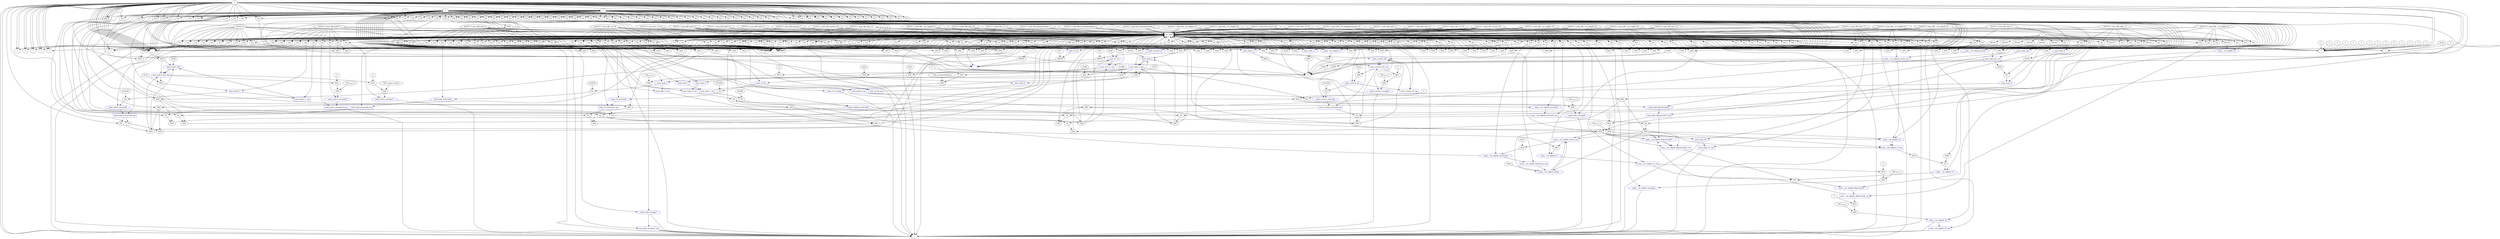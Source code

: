 //----------------------------------------------------------------------------//
// Generated by LegUp High-Level Synthesis Tool Version 4.0 (http://legup.org)
// Compiled: Sun Jun 19 18:41:14 2016
// University of Toronto
// For research and academic purposes only. Commercial use is prohibited.
// Please send bugs to: legup@eecg.toronto.edu
// Date: Thu Dec  8 15:13:20 2016
//----------------------------------------------------------------------------//

digraph {
Node0x41b7640[label="?"];
Node0x41b89c0[label="0"];
Node0x41b89c0 -> Node0x41b7640;
Node0x41b8be0[label="EQ"];
Node0x41b8be0 -> Node0x41b7640;
Node0x41b9950[label="EQ"];
Node0x41b9950 -> Node0x41b7640;
Node0x41ee730[label="EQ"];
Node0x41ee730 -> Node0x41b7640;
Node0x41b78c0[label="?"];
Node0x41b89c0 -> Node0x41b78c0;
Node0x41b89c0 -> Node0x41b78c0;
Node0x41c0050[label="1"];
Node0x41c0050 -> Node0x41b78c0;
Node0x41c0050 -> Node0x41b78c0;
Node0x41c0050 -> Node0x41b78c0;
Node0x41c0050 -> Node0x41b78c0;
Node0x41c0050 -> Node0x41b78c0;
Node0x41c0050 -> Node0x41b78c0;
Node0x41c0050 -> Node0x41b78c0;
Node0x41c0050 -> Node0x41b78c0;
Node0x41c0050 -> Node0x41b78c0;
Node0x41c0050 -> Node0x41b78c0;
Node0x41c0050 -> Node0x41b78c0;
Node0x41c0050 -> Node0x41b78c0;
Node0x41c0050 -> Node0x41b78c0;
Node0x41c0050 -> Node0x41b78c0;
Node0x41eeb90[label="EQ"];
Node0x41eeb90 -> Node0x41b78c0;
Node0x41ef300[label="EQ"];
Node0x41ef300 -> Node0x41b78c0;
Node0x41ef5c0[label="EQ"];
Node0x41ef5c0 -> Node0x41b78c0;
Node0x41ef880[label="EQ"];
Node0x41ef880 -> Node0x41b78c0;
Node0x41efb40[label="EQ"];
Node0x41efb40 -> Node0x41b78c0;
Node0x41efe00[label="EQ"];
Node0x41efe00 -> Node0x41b78c0;
Node0x41f00c0[label="EQ"];
Node0x41f00c0 -> Node0x41b78c0;
Node0x41f0380[label="EQ"];
Node0x41f0380 -> Node0x41b78c0;
Node0x41f0640[label="EQ"];
Node0x41f0640 -> Node0x41b78c0;
Node0x41f0900[label="EQ"];
Node0x41f0900 -> Node0x41b78c0;
Node0x41f0bc0[label="EQ"];
Node0x41f0bc0 -> Node0x41b78c0;
Node0x41f0e80[label="EQ"];
Node0x41f0e80 -> Node0x41b78c0;
Node0x41f1140[label="EQ"];
Node0x41f1140 -> Node0x41b78c0;
Node0x41f1400[label="EQ"];
Node0x41f1400 -> Node0x41b78c0;
Node0x41f16c0[label="EQ"];
Node0x41f16c0 -> Node0x41b78c0;
Node0x41b79f0[label="?"];
Node0x41b89c0 -> Node0x41b79f0;
Node0x41b89c0 -> Node0x41b79f0;
Node0x41f1a70[label="main_lrph7i_scevgep11",color=blue];
Node0x41f1a70 -> Node0x41b79f0;
Node0x41f27f0[label="main_lrph7i_scevgep10_reg",shape=box,color=blue];
Node0x41f27f0 -> Node0x41b79f0;
Node0x41f3a40[label="main_lrphi_scevgep7",color=blue];
Node0x41f3a40 -> Node0x41b79f0;
Node0x41f47d0[label="main_lrphi_scevgep8",color=blue];
Node0x41f47d0 -> Node0x41b79f0;
Node0x41f6320[label="main_lrphi_10",color=blue];
Node0x41f6320 -> Node0x41b79f0;
Node0x41f9c40[label="main_lrphi_scevgep7_reg",shape=box,color=blue];
Node0x41f9c40 -> Node0x41b79f0;
Node0x41fa170[label="main_lrphi_10_reg",shape=box,color=blue];
Node0x41fa170 -> Node0x41b79f0;
Node0x41f9c40 -> Node0x41b79f0;
Node0x41fa710[label="main__crit_edge9i_scevgep4",color=blue];
Node0x41fa710 -> Node0x41b79f0;
Node0x41fc5b0[label="main__crit_edge9i_16",color=blue];
Node0x41fc5b0 -> Node0x41b79f0;
Node0x41f9c40 -> Node0x41b79f0;
Node0x4200ad0[label="main__crit_edge9i_16_reg",shape=box,color=blue];
Node0x4200ad0 -> Node0x41b79f0;
Node0x4201020[label="main_sortexit_scevgep2",color=blue];
Node0x4201020 -> Node0x41b79f0;
Node0x4201d90[label="main_23_scevgep",color=blue];
Node0x4201d90 -> Node0x41b79f0;
Node0x4202b00[label="EQ"];
Node0x4202b00 -> Node0x41b79f0;
Node0x4202e50[label="EQ"];
Node0x4202e50 -> Node0x41b79f0;
Node0x4203110[label="EQ"];
Node0x4203110 -> Node0x41b79f0;
Node0x42033d0[label="EQ"];
Node0x42033d0 -> Node0x41b79f0;
Node0x4203690[label="EQ"];
Node0x4203690 -> Node0x41b79f0;
Node0x4203950[label="EQ"];
Node0x4203950 -> Node0x41b79f0;
Node0x4203c10[label="EQ"];
Node0x4203c10 -> Node0x41b79f0;
Node0x4203ed0[label="EQ"];
Node0x4203ed0 -> Node0x41b79f0;
Node0x4204190[label="EQ"];
Node0x4204190 -> Node0x41b79f0;
Node0x4204450[label="EQ"];
Node0x4204450 -> Node0x41b79f0;
Node0x4204710[label="EQ"];
Node0x4204710 -> Node0x41b79f0;
Node0x42049d0[label="EQ"];
Node0x42049d0 -> Node0x41b79f0;
Node0x4204c90[label="EQ"];
Node0x4204c90 -> Node0x41b79f0;
Node0x4204f50[label="EQ"];
Node0x4204f50 -> Node0x41b79f0;
Node0x4205210[label="EQ"];
Node0x4205210 -> Node0x41b79f0;
Node0x41b7b30[label="?"];
Node0x41b89c0 -> Node0x41b7b30;
Node0x41b89c0 -> Node0x41b7b30;
Node0x41b89c0 -> Node0x41b7b30;
Node0x41c0050 -> Node0x41b7b30;
Node0x41b89c0 -> Node0x41b7b30;
Node0x41b89c0 -> Node0x41b7b30;
Node0x41b89c0 -> Node0x41b7b30;
Node0x41c0050 -> Node0x41b7b30;
Node0x41c0050 -> Node0x41b7b30;
Node0x41b89c0 -> Node0x41b7b30;
Node0x41b89c0 -> Node0x41b7b30;
Node0x41b89c0 -> Node0x41b7b30;
Node0x41c0050 -> Node0x41b7b30;
Node0x41c0050 -> Node0x41b7b30;
Node0x41b89c0 -> Node0x41b7b30;
Node0x41b89c0 -> Node0x41b7b30;
Node0x4205670[label="EQ"];
Node0x4205670 -> Node0x41b7b30;
Node0x4205de0[label="EQ"];
Node0x4205de0 -> Node0x41b7b30;
Node0x42060a0[label="EQ"];
Node0x42060a0 -> Node0x41b7b30;
Node0x4206360[label="EQ"];
Node0x4206360 -> Node0x41b7b30;
Node0x4206620[label="EQ"];
Node0x4206620 -> Node0x41b7b30;
Node0x42068e0[label="EQ"];
Node0x42068e0 -> Node0x41b7b30;
Node0x4206ba0[label="EQ"];
Node0x4206ba0 -> Node0x41b7b30;
Node0x4206e60[label="EQ"];
Node0x4206e60 -> Node0x41b7b30;
Node0x4207120[label="EQ"];
Node0x4207120 -> Node0x41b7b30;
Node0x42073e0[label="EQ"];
Node0x42073e0 -> Node0x41b7b30;
Node0x42076a0[label="EQ"];
Node0x42076a0 -> Node0x41b7b30;
Node0x4207960[label="EQ"];
Node0x4207960 -> Node0x41b7b30;
Node0x4207c20[label="EQ"];
Node0x4207c20 -> Node0x41b7b30;
Node0x4207ee0[label="EQ"];
Node0x4207ee0 -> Node0x41b7b30;
Node0x42081a0[label="EQ"];
Node0x42081a0 -> Node0x41b7b30;
Node0x41b7c60[label="?"];
Node0x41b89c0 -> Node0x41b7c60;
Node0x41b89c0 -> Node0x41b7c60;
Node0x4208550[label="ZEXT"];
Node0x4208550 -> Node0x41b7c60;
Node0x4208ed0[label="ZEXT"];
Node0x4208ed0 -> Node0x41b7c60;
Node0x4209840[label="ZEXT"];
Node0x4209840 -> Node0x41b7c60;
Node0x4209ab0[label="ZEXT"];
Node0x4209ab0 -> Node0x41b7c60;
Node0x420a440[label="ZEXT"];
Node0x420a440 -> Node0x41b7c60;
Node0x420a690[label="EQ"];
Node0x420a690 -> Node0x41b7c60;
Node0x420a970[label="EQ"];
Node0x420a970 -> Node0x41b7c60;
Node0x420ac70[label="EQ"];
Node0x420ac70 -> Node0x41b7c60;
Node0x420af30[label="EQ"];
Node0x420af30 -> Node0x41b7c60;
Node0x420b1f0[label="EQ"];
Node0x420b1f0 -> Node0x41b7c60;
Node0x420b4b0[label="EQ"];
Node0x420b4b0 -> Node0x41b7c60;
Node0x41b7db0[label="?"];
Node0x41b89c0 -> Node0x41b7db0;
Node0x41b89c0 -> Node0x41b7db0;
Node0x420b860[label="2"];
Node0x420b860 -> Node0x41b7db0;
Node0x420ba70[label="2"];
Node0x420ba70 -> Node0x41b7db0;
Node0x420bc50[label="2"];
Node0x420bc50 -> Node0x41b7db0;
Node0x420be70[label="2"];
Node0x420be70 -> Node0x41b7db0;
Node0x420c070[label="2"];
Node0x420c070 -> Node0x41b7db0;
Node0x420c270[label="2"];
Node0x420c270 -> Node0x41b7db0;
Node0x420c470[label="2"];
Node0x420c470 -> Node0x41b7db0;
Node0x420c6b0[label="2"];
Node0x420c6b0 -> Node0x41b7db0;
Node0x420c8b0[label="2"];
Node0x420c8b0 -> Node0x41b7db0;
Node0x420cab0[label="2"];
Node0x420cab0 -> Node0x41b7db0;
Node0x420ccb0[label="2"];
Node0x420ccb0 -> Node0x41b7db0;
Node0x420ceb0[label="2"];
Node0x420ceb0 -> Node0x41b7db0;
Node0x420d0b0[label="2"];
Node0x420d0b0 -> Node0x41b7db0;
Node0x420d2b0[label="2"];
Node0x420d2b0 -> Node0x41b7db0;
Node0x420d4b0[label="EQ"];
Node0x420d4b0 -> Node0x41b7db0;
Node0x420d820[label="EQ"];
Node0x420d820 -> Node0x41b7db0;
Node0x420dae0[label="EQ"];
Node0x420dae0 -> Node0x41b7db0;
Node0x420dda0[label="EQ"];
Node0x420dda0 -> Node0x41b7db0;
Node0x420e060[label="EQ"];
Node0x420e060 -> Node0x41b7db0;
Node0x420e320[label="EQ"];
Node0x420e320 -> Node0x41b7db0;
Node0x420e5e0[label="EQ"];
Node0x420e5e0 -> Node0x41b7db0;
Node0x420e8a0[label="EQ"];
Node0x420e8a0 -> Node0x41b7db0;
Node0x420eb60[label="EQ"];
Node0x420eb60 -> Node0x41b7db0;
Node0x420ee20[label="EQ"];
Node0x420ee20 -> Node0x41b7db0;
Node0x420f0e0[label="EQ"];
Node0x420f0e0 -> Node0x41b7db0;
Node0x420f3a0[label="EQ"];
Node0x420f3a0 -> Node0x41b7db0;
Node0x420f660[label="EQ"];
Node0x420f660 -> Node0x41b7db0;
Node0x420f920[label="EQ"];
Node0x420f920 -> Node0x41b7db0;
Node0x420fbe0[label="EQ"];
Node0x420fbe0 -> Node0x41b7db0;
Node0x41b8010[label="?"];
Node0x41b89c0 -> Node0x41b8010;
Node0x41b89c0 -> Node0x41b8010;
Node0x420ff90[label="EQ"];
Node0x420ff90 -> Node0x41b8010;
Node0x41b8140[label="?"];
Node0x41b89c0 -> Node0x41b8140;
Node0x41b89c0 -> Node0x41b8140;
Node0x4210350[label="EQ"];
Node0x4210350 -> Node0x41b8140;
Node0x41b8270[label="?"];
Node0x41b89c0 -> Node0x41b8270;
Node0x41b89c0 -> Node0x41b8270;
Node0x4210710[label="EQ"];
Node0x4210710 -> Node0x41b8270;
Node0x41b7d20[label="?"];
Node0x41b89c0 -> Node0x41b7d20;
Node0x41b89c0 -> Node0x41b7d20;
Node0x4210ad0[label="EQ"];
Node0x4210ad0 -> Node0x41b7d20;
Node0x41b8510[label="?"];
Node0x41b89c0 -> Node0x41b8510;
Node0x41b89c0 -> Node0x41b8510;
Node0x4210e90[label="EQ"];
Node0x4210e90 -> Node0x41b8510;
Node0x41b8770[label="?"];
Node0x42111c0[label="0"];
Node0x42111c0 -> Node0x41b8770;
Node0x42113c0[label="32'd0"];
Node0x42113c0 -> Node0x41b8770;
Node0x42115e0[label="EQ"];
Node0x42115e0 -> Node0x41b8770;
Node0x42118b0[label="EQ"];
Node0x42118b0 -> Node0x41b8770;
Node0x4216b40[label="",color=blue,color=blue,color=blue];
Node0x4216c20[label="WRITE"];
Node0x4216c20 -> Node0x4216b40;
Node0x42170d0[label="WRITE"];
Node0x42170d0 -> Node0x4216b40;
Node0x42174d0[label="WRITE"];
Node0x42174d0 -> Node0x4216b40;
Node0x4217970[label="EQ"];
Node0x4217970 -> Node0x4216b40;
Node0x4217c30[label="EQ"];
Node0x4217c30 -> Node0x4216b40;
Node0x4217f10[label="EQ"];
Node0x4217f10 -> Node0x4216b40;
Node0x41b7790[label="?"];
Node0x41b7790 -> Node0x41b8be0;
Node0x41b89c0 -> Node0x41b8be0;
Node0x41b9b60[label="cur_state",shape=box];
Node0x41b9b60 -> Node0x41b9950;
Node0x41b9d60[label="LEGUP_0"];
Node0x41b9d60 -> Node0x41b9950;
Node0x41b9b60 -> Node0x41ee730;
Node0x41bf410[label="LEGUP_F_main_BB__27_35"];
Node0x41bf410 -> Node0x41ee730;
Node0x41b9b60 -> Node0x41eeb90;
Node0x41b9d60 -> Node0x41eeb90;
Node0x41b9b60 -> Node0x41ef300;
Node0x41b9f80[label="LEGUP_F_main_BB_lrph7i_1"];
Node0x41b9f80 -> Node0x41ef300;
Node0x41b9b60 -> Node0x41ef5c0;
Node0x41ba4a0[label="LEGUP_F_main_BB_lrph7i_3"];
Node0x41ba4a0 -> Node0x41ef5c0;
Node0x41b9b60 -> Node0x41ef880;
Node0x41bac20[label="LEGUP_F_main_BB_lrphi_9"];
Node0x41bac20 -> Node0x41ef880;
Node0x41b9b60 -> Node0x41efb40;
Node0x41bb7f0[label="LEGUP_F_main_BB_lrphi_10"];
Node0x41bb7f0 -> Node0x41efb40;
Node0x41b9b60 -> Node0x41efe00;
Node0x41bbee0[label="LEGUP_F_main_BB_lrphi_13"];
Node0x41bbee0 -> Node0x41efe00;
Node0x41b9b60 -> Node0x41f00c0;
Node0x41bc380[label="LEGUP_F_main_BB_lrphi_15"];
Node0x41bc380 -> Node0x41f00c0;
Node0x41b9b60 -> Node0x41f0380;
Node0x41bc6e0[label="LEGUP_F_main_BB_lrphi_16"];
Node0x41bc6e0 -> Node0x41f0380;
Node0x41b9b60 -> Node0x41f0640;
Node0x41bce20[label="LEGUP_F_main_BB__crit_edge9i_19"];
Node0x41bce20 -> Node0x41f0640;
Node0x41b9b60 -> Node0x41f0900;
Node0x41bd070[label="LEGUP_F_main_BB__crit_edge9i_20"];
Node0x41bd070 -> Node0x41f0900;
Node0x41b9b60 -> Node0x41f0bc0;
Node0x41bd760[label="LEGUP_F_main_BB__crit_edge9i_23"];
Node0x41bd760 -> Node0x41f0bc0;
Node0x41b9b60 -> Node0x41f0e80;
Node0x41bdc00[label="LEGUP_F_main_BB__crit_edge9i_25"];
Node0x41bdc00 -> Node0x41f0e80;
Node0x41b9b60 -> Node0x41f1140;
Node0x41bde50[label="LEGUP_F_main_BB__crit_edge9i_26"];
Node0x41bde50 -> Node0x41f1140;
Node0x41b9b60 -> Node0x41f1400;
Node0x41bb5a0[label="LEGUP_F_main_BB_sortexit_28"];
Node0x41bb5a0 -> Node0x41f1400;
Node0x41b9b60 -> Node0x41f16c0;
Node0x41bed20[label="LEGUP_F_main_BB__23_32"];
Node0x41bed20 -> Node0x41f16c0;
Node0x41f1c80[label="ADD"];
Node0x41f1c80 -> Node0x41f1a70;
Node0x41f2530[label="EQ"];
Node0x41f2530 -> Node0x41f1a70;
Node0x41f29d0[label="main_lrph7i_scevgep10",color=blue];
Node0x41f29d0 -> Node0x41f27f0;
Node0x41f3780[label="EQ"];
Node0x41f3780 -> Node0x41f27f0;
Node0x41f3c40[label="ADD"];
Node0x41f3c40 -> Node0x41f3a40;
Node0x41f4510[label="EQ"];
Node0x41f4510 -> Node0x41f3a40;
Node0x41f49b0[label="ADD"];
Node0x41f49b0 -> Node0x41f47d0;
Node0x41f6060[label="EQ"];
Node0x41f6060 -> Node0x41f47d0;
Node0x41f6500[label="ADD"];
Node0x41f6500 -> Node0x41f6320;
Node0x41f9980[label="EQ"];
Node0x41f9980 -> Node0x41f6320;
Node0x41f3a40 -> Node0x41f9c40;
Node0x41f9e90[label="EQ"];
Node0x41f9e90 -> Node0x41f9c40;
Node0x41f6320 -> Node0x41fa170;
Node0x41fa400[label="EQ"];
Node0x41fa400 -> Node0x41fa170;
Node0x41fa910[label="ADD"];
Node0x41fa910 -> Node0x41fa710;
Node0x41fc2f0[label="EQ"];
Node0x41fc2f0 -> Node0x41fa710;
Node0x41fc790[label="ADD"];
Node0x41fc790 -> Node0x41fc5b0;
Node0x42007e0[label="EQ"];
Node0x42007e0 -> Node0x41fc5b0;
Node0x41fc5b0 -> Node0x4200ad0;
Node0x4200d40[label="EQ"];
Node0x4200d40 -> Node0x4200ad0;
Node0x4201200[label="ADD"];
Node0x4201200 -> Node0x4201020;
Node0x4201ad0[label="EQ"];
Node0x4201ad0 -> Node0x4201020;
Node0x4201f70[label="ADD"];
Node0x4201f70 -> Node0x4201d90;
Node0x4202840[label="EQ"];
Node0x4202840 -> Node0x4201d90;
Node0x41b9b60 -> Node0x4202b00;
Node0x41b9d60 -> Node0x4202b00;
Node0x41b9b60 -> Node0x4202e50;
Node0x41b9f80 -> Node0x4202e50;
Node0x41b9b60 -> Node0x4203110;
Node0x41ba4a0 -> Node0x4203110;
Node0x41b9b60 -> Node0x42033d0;
Node0x41bac20 -> Node0x42033d0;
Node0x41b9b60 -> Node0x4203690;
Node0x41bb7f0 -> Node0x4203690;
Node0x41b9b60 -> Node0x4203950;
Node0x41bbee0 -> Node0x4203950;
Node0x41b9b60 -> Node0x4203c10;
Node0x41bc380 -> Node0x4203c10;
Node0x41b9b60 -> Node0x4203ed0;
Node0x41bc6e0 -> Node0x4203ed0;
Node0x41b9b60 -> Node0x4204190;
Node0x41bce20 -> Node0x4204190;
Node0x41b9b60 -> Node0x4204450;
Node0x41bd070 -> Node0x4204450;
Node0x41b9b60 -> Node0x4204710;
Node0x41bd760 -> Node0x4204710;
Node0x41b9b60 -> Node0x42049d0;
Node0x41bdc00 -> Node0x42049d0;
Node0x41b9b60 -> Node0x4204c90;
Node0x41bde50 -> Node0x4204c90;
Node0x41b9b60 -> Node0x4204f50;
Node0x41bb5a0 -> Node0x4204f50;
Node0x41b9b60 -> Node0x4205210;
Node0x41bed20 -> Node0x4205210;
Node0x41b9b60 -> Node0x4205670;
Node0x41b9d60 -> Node0x4205670;
Node0x41b9b60 -> Node0x4205de0;
Node0x41b9f80 -> Node0x4205de0;
Node0x41b9b60 -> Node0x42060a0;
Node0x41ba4a0 -> Node0x42060a0;
Node0x41b9b60 -> Node0x4206360;
Node0x41bac20 -> Node0x4206360;
Node0x41b9b60 -> Node0x4206620;
Node0x41bb7f0 -> Node0x4206620;
Node0x41b9b60 -> Node0x42068e0;
Node0x41bbee0 -> Node0x42068e0;
Node0x41b9b60 -> Node0x4206ba0;
Node0x41bc380 -> Node0x4206ba0;
Node0x41b9b60 -> Node0x4206e60;
Node0x41bc6e0 -> Node0x4206e60;
Node0x41b9b60 -> Node0x4207120;
Node0x41bce20 -> Node0x4207120;
Node0x41b9b60 -> Node0x42073e0;
Node0x41bd070 -> Node0x42073e0;
Node0x41b9b60 -> Node0x42076a0;
Node0x41bd760 -> Node0x42076a0;
Node0x41b9b60 -> Node0x4207960;
Node0x41bdc00 -> Node0x4207960;
Node0x41b9b60 -> Node0x4207c20;
Node0x41bde50 -> Node0x4207c20;
Node0x41b9b60 -> Node0x4207ee0;
Node0x41bb5a0 -> Node0x4207ee0;
Node0x41b9b60 -> Node0x42081a0;
Node0x41bed20 -> Node0x42081a0;
Node0x4208760[label="main_lrph7i_1",color=blue];
Node0x4208760 -> Node0x4208550;
Node0x42090b0[label="main_lrphi_11",color=blue];
Node0x42090b0 -> Node0x4208ed0;
Node0x41f7a00[label="main_lrphi_prei_reg",shape=box,color=blue];
Node0x41f7a00 -> Node0x4209840;
Node0x4209cb0[label="main__crit_edge9i_17",color=blue];
Node0x4209cb0 -> Node0x4209ab0;
Node0x41fe140[label="main__crit_edge9i_pre10i_reg",shape=box,color=blue];
Node0x41fe140 -> Node0x420a440;
Node0x41b9b60 -> Node0x420a690;
Node0x41b9d60 -> Node0x420a690;
Node0x41b9b60 -> Node0x420a970;
Node0x41ba4a0 -> Node0x420a970;
Node0x41b9b60 -> Node0x420ac70;
Node0x41bc380 -> Node0x420ac70;
Node0x41b9b60 -> Node0x420af30;
Node0x41bc6e0 -> Node0x420af30;
Node0x41b9b60 -> Node0x420b1f0;
Node0x41bdc00 -> Node0x420b1f0;
Node0x41b9b60 -> Node0x420b4b0;
Node0x41bde50 -> Node0x420b4b0;
Node0x41b9b60 -> Node0x420d4b0;
Node0x41b9d60 -> Node0x420d4b0;
Node0x41b9b60 -> Node0x420d820;
Node0x41b9f80 -> Node0x420d820;
Node0x41b9b60 -> Node0x420dae0;
Node0x41ba4a0 -> Node0x420dae0;
Node0x41b9b60 -> Node0x420dda0;
Node0x41bac20 -> Node0x420dda0;
Node0x41b9b60 -> Node0x420e060;
Node0x41bb7f0 -> Node0x420e060;
Node0x41b9b60 -> Node0x420e320;
Node0x41bbee0 -> Node0x420e320;
Node0x41b9b60 -> Node0x420e5e0;
Node0x41bc380 -> Node0x420e5e0;
Node0x41b9b60 -> Node0x420e8a0;
Node0x41bc6e0 -> Node0x420e8a0;
Node0x41b9b60 -> Node0x420eb60;
Node0x41bce20 -> Node0x420eb60;
Node0x41b9b60 -> Node0x420ee20;
Node0x41bd070 -> Node0x420ee20;
Node0x41b9b60 -> Node0x420f0e0;
Node0x41bd760 -> Node0x420f0e0;
Node0x41b9b60 -> Node0x420f3a0;
Node0x41bdc00 -> Node0x420f3a0;
Node0x41b9b60 -> Node0x420f660;
Node0x41bde50 -> Node0x420f660;
Node0x41b9b60 -> Node0x420f920;
Node0x41bb5a0 -> Node0x420f920;
Node0x41b9b60 -> Node0x420fbe0;
Node0x41bed20 -> Node0x420fbe0;
Node0x41b9b60 -> Node0x420ff90;
Node0x41b9d60 -> Node0x420ff90;
Node0x41b9b60 -> Node0x4210350;
Node0x41b9d60 -> Node0x4210350;
Node0x41b9b60 -> Node0x4210710;
Node0x41b9d60 -> Node0x4210710;
Node0x41b9b60 -> Node0x4210ad0;
Node0x41b9d60 -> Node0x4210ad0;
Node0x41b9b60 -> Node0x4210e90;
Node0x41b9d60 -> Node0x4210e90;
Node0x41b9b60 -> Node0x42115e0;
Node0x41b9d60 -> Node0x42115e0;
Node0x41b9b60 -> Node0x42118b0;
Node0x41bf410 -> Node0x42118b0;
Node0x4216e40[label="\"%d	\""];
Node0x4216e40 -> Node0x4216c20;
Node0x4215020[label="main_sortexit_18",color=blue];
Node0x4215020 -> Node0x4216c20;
Node0x42172d0[label="\"  ----------- \""];
Node0x42172d0 -> Node0x42170d0;
Node0x4217700[label="\"%d	\""];
Node0x4217700 -> Node0x42174d0;
Node0x4215fe0[label="main_23_24",color=blue];
Node0x4215fe0 -> Node0x42174d0;
Node0x41b9b60 -> Node0x4217970;
Node0x41be630[label="LEGUP_F_main_BB_sortexit_30"];
Node0x41be630 -> Node0x4217970;
Node0x41b9b60 -> Node0x4217c30;
Node0x41bc5d0[label="LEGUP_F_main_BB__21_31"];
Node0x41bc5d0 -> Node0x4217c30;
Node0x41b9b60 -> Node0x4217f10;
Node0x41bf1c0[label="LEGUP_F_main_BB__23_34"];
Node0x41bf1c0 -> Node0x4217f10;
Node0x41b89c0 -> Node0x41b7790;
Node0x41b9d60 -> Node0x41b9b60;
Node0x41b9f80 -> Node0x41b9b60;
Node0x41b9d60 -> Node0x41b9b60;
Node0x41b9f80 -> Node0x41b9b60;
Node0x41ba230[label="LEGUP_F_main_BB_lrph7i_2"];
Node0x41ba230 -> Node0x41b9b60;
Node0x41ba230 -> Node0x41b9b60;
Node0x41ba4a0 -> Node0x41b9b60;
Node0x41ba4a0 -> Node0x41b9b60;
Node0x41ba6f0[label="LEGUP_F_main_BB_lrph7i_4"];
Node0x41ba6f0 -> Node0x41b9b60;
Node0x41ba6f0 -> Node0x41b9b60;
Node0x41ba980[label="LEGUP_F_main_BB_lrphipreheader_5"];
Node0x41ba980 -> Node0x41b9b60;
Node0x41b9f80 -> Node0x41b9b60;
Node0x41ba980 -> Node0x41b9b60;
Node0x41bac20 -> Node0x41b9b60;
Node0x41bae20[label="LEGUP_F_main_BB_loopexitiloopexit_6"];
Node0x41bae20 -> Node0x41b9b60;
Node0x41bb020[label="LEGUP_F_main_BB_loopexiti_7"];
Node0x41bb020 -> Node0x41b9b60;
Node0x41bb020 -> Node0x41b9b60;
Node0x41ba840[label="LEGUP_F_main_BB_sortexitpreheader_8"];
Node0x41ba840 -> Node0x41b9b60;
Node0x41bac20 -> Node0x41b9b60;
Node0x41ba840 -> Node0x41b9b60;
Node0x41bb5a0 -> Node0x41b9b60;
Node0x41bac20 -> Node0x41b9b60;
Node0x41bb7f0 -> Node0x41b9b60;
Node0x41bb7f0 -> Node0x41b9b60;
Node0x41bba40[label="LEGUP_F_main_BB_lrphi_11"];
Node0x41bba40 -> Node0x41b9b60;
Node0x41bba40 -> Node0x41b9b60;
Node0x41bbc90[label="LEGUP_F_main_BB_lrphi_12"];
Node0x41bbc90 -> Node0x41b9b60;
Node0x41bbc90 -> Node0x41b9b60;
Node0x41bbee0 -> Node0x41b9b60;
Node0x41bbee0 -> Node0x41b9b60;
Node0x41bc130[label="LEGUP_F_main_BB_lrphi_14"];
Node0x41bc130 -> Node0x41b9b60;
Node0x41bc130 -> Node0x41b9b60;
Node0x41bc380 -> Node0x41b9b60;
Node0x41bc380 -> Node0x41b9b60;
Node0x41bc6e0 -> Node0x41b9b60;
Node0x41bc6e0 -> Node0x41b9b60;
Node0x41bc930[label="LEGUP_F_main_BB_lrphi_17"];
Node0x41bc930 -> Node0x41b9b60;
Node0x41bc930 -> Node0x41b9b60;
Node0x41bb020 -> Node0x41b9b60;
Node0x41bcbd0[label="LEGUP_F_main_BB__crit_edge9ipreheader_18"];
Node0x41bcbd0 -> Node0x41b9b60;
Node0x41bcbd0 -> Node0x41b9b60;
Node0x41bce20 -> Node0x41b9b60;
Node0x41bce20 -> Node0x41b9b60;
Node0x41bd070 -> Node0x41b9b60;
Node0x41bd070 -> Node0x41b9b60;
Node0x41bd2c0[label="LEGUP_F_main_BB__crit_edge9i_21"];
Node0x41bd2c0 -> Node0x41b9b60;
Node0x41bd2c0 -> Node0x41b9b60;
Node0x41bd510[label="LEGUP_F_main_BB__crit_edge9i_22"];
Node0x41bd510 -> Node0x41b9b60;
Node0x41bd510 -> Node0x41b9b60;
Node0x41bd760 -> Node0x41b9b60;
Node0x41bd760 -> Node0x41b9b60;
Node0x41bd9b0[label="LEGUP_F_main_BB__crit_edge9i_24"];
Node0x41bd9b0 -> Node0x41b9b60;
Node0x41bd9b0 -> Node0x41b9b60;
Node0x41bdc00 -> Node0x41b9b60;
Node0x41bdc00 -> Node0x41b9b60;
Node0x41bde50 -> Node0x41b9b60;
Node0x41bde50 -> Node0x41b9b60;
Node0x41be0a0[label="LEGUP_F_main_BB__crit_edge9i_27"];
Node0x41be0a0 -> Node0x41b9b60;
Node0x41be0a0 -> Node0x41b9b60;
Node0x41bae20 -> Node0x41b9b60;
Node0x41bce20 -> Node0x41b9b60;
Node0x41bb5a0 -> Node0x41b9b60;
Node0x41be3e0[label="LEGUP_F_main_BB_sortexit_29"];
Node0x41be3e0 -> Node0x41b9b60;
Node0x41be3e0 -> Node0x41b9b60;
Node0x41be630 -> Node0x41b9b60;
Node0x41be630 -> Node0x41b9b60;
Node0x41bc5d0 -> Node0x41b9b60;
Node0x41bb5a0 -> Node0x41b9b60;
Node0x41bc5d0 -> Node0x41b9b60;
Node0x41bed20 -> Node0x41b9b60;
Node0x41bed20 -> Node0x41b9b60;
Node0x41bef70[label="LEGUP_F_main_BB__23_33"];
Node0x41bef70 -> Node0x41b9b60;
Node0x41bef70 -> Node0x41b9b60;
Node0x41bf1c0 -> Node0x41b9b60;
Node0x41bf1c0 -> Node0x41b9b60;
Node0x41bf410 -> Node0x41b9b60;
Node0x41bed20 -> Node0x41b9b60;
Node0x41bf410 -> Node0x41b9b60;
Node0x41b9d60 -> Node0x41b9b60;
Node0x41bf700[label="0"];
Node0x41bf700 -> Node0x41b9b60;
Node0x41bf900[label="AND"];
Node0x41bf900 -> Node0x41b9b60;
Node0x41c0270[label="AND"];
Node0x41c0270 -> Node0x41b9b60;
Node0x41c0d00[label="AND"];
Node0x41c0d00 -> Node0x41b9b60;
Node0x41c1230[label="AND"];
Node0x41c1230 -> Node0x41b9b60;
Node0x41c19d0[label="AND"];
Node0x41c19d0 -> Node0x41b9b60;
Node0x41c1f00[label="AND"];
Node0x41c1f00 -> Node0x41b9b60;
Node0x41c26a0[label="AND"];
Node0x41c26a0 -> Node0x41b9b60;
Node0x41c2bd0[label="AND"];
Node0x41c2bd0 -> Node0x41b9b60;
Node0x41c3370[label="AND"];
Node0x41c3370 -> Node0x41b9b60;
Node0x41c38a0[label="AND"];
Node0x41c38a0 -> Node0x41b9b60;
Node0x41c4040[label="AND"];
Node0x41c4040 -> Node0x41b9b60;
Node0x41c6020[label="AND"];
Node0x41c6020 -> Node0x41b9b60;
Node0x41c7310[label="AND"];
Node0x41c7310 -> Node0x41b9b60;
Node0x41c7ad0[label="AND"];
Node0x41c7ad0 -> Node0x41b9b60;
Node0x41c8000[label="AND"];
Node0x41c8000 -> Node0x41b9b60;
Node0x41c87a0[label="AND"];
Node0x41c87a0 -> Node0x41b9b60;
Node0x41c8cd0[label="AND"];
Node0x41c8cd0 -> Node0x41b9b60;
Node0x41c9470[label="AND"];
Node0x41c9470 -> Node0x41b9b60;
Node0x41caf70[label="AND"];
Node0x41caf70 -> Node0x41b9b60;
Node0x41cc260[label="AND"];
Node0x41cc260 -> Node0x41b9b60;
Node0x41cca20[label="AND"];
Node0x41cca20 -> Node0x41b9b60;
Node0x41ccf50[label="AND"];
Node0x41ccf50 -> Node0x41b9b60;
Node0x41cd6f0[label="AND"];
Node0x41cd6f0 -> Node0x41b9b60;
Node0x41cdc20[label="AND"];
Node0x41cdc20 -> Node0x41b9b60;
Node0x41ce3c0[label="AND"];
Node0x41ce3c0 -> Node0x41b9b60;
Node0x41ce8f0[label="AND"];
Node0x41ce8f0 -> Node0x41b9b60;
Node0x41cf090[label="AND"];
Node0x41cf090 -> Node0x41b9b60;
Node0x41cf5c0[label="AND"];
Node0x41cf5c0 -> Node0x41b9b60;
Node0x41cfd60[label="AND"];
Node0x41cfd60 -> Node0x41b9b60;
Node0x41d0290[label="AND"];
Node0x41d0290 -> Node0x41b9b60;
Node0x41d0a30[label="AND"];
Node0x41d0a30 -> Node0x41b9b60;
Node0x41d0f60[label="AND"];
Node0x41d0f60 -> Node0x41b9b60;
Node0x41d1700[label="AND"];
Node0x41d1700 -> Node0x41b9b60;
Node0x41d1c30[label="AND"];
Node0x41d1c30 -> Node0x41b9b60;
Node0x41d23d0[label="AND"];
Node0x41d23d0 -> Node0x41b9b60;
Node0x41d2900[label="AND"];
Node0x41d2900 -> Node0x41b9b60;
Node0x41d30a0[label="AND"];
Node0x41d30a0 -> Node0x41b9b60;
Node0x41d35d0[label="AND"];
Node0x41d35d0 -> Node0x41b9b60;
Node0x41d3d70[label="AND"];
Node0x41d3d70 -> Node0x41b9b60;
Node0x41d5e60[label="AND"];
Node0x41d5e60 -> Node0x41b9b60;
Node0x41d6390[label="AND"];
Node0x41d6390 -> Node0x41b9b60;
Node0x41d6b30[label="AND"];
Node0x41d6b30 -> Node0x41b9b60;
Node0x41d7060[label="AND"];
Node0x41d7060 -> Node0x41b9b60;
Node0x41d7800[label="AND"];
Node0x41d7800 -> Node0x41b9b60;
Node0x41d7d30[label="AND"];
Node0x41d7d30 -> Node0x41b9b60;
Node0x41d84d0[label="AND"];
Node0x41d84d0 -> Node0x41b9b60;
Node0x41d8a00[label="AND"];
Node0x41d8a00 -> Node0x41b9b60;
Node0x41d91a0[label="AND"];
Node0x41d91a0 -> Node0x41b9b60;
Node0x41d96d0[label="AND"];
Node0x41d96d0 -> Node0x41b9b60;
Node0x41da270[label="AND"];
Node0x41da270 -> Node0x41b9b60;
Node0x41da7a0[label="AND"];
Node0x41da7a0 -> Node0x41b9b60;
Node0x41daf40[label="AND"];
Node0x41daf40 -> Node0x41b9b60;
Node0x41db470[label="AND"];
Node0x41db470 -> Node0x41b9b60;
Node0x41dbc10[label="AND"];
Node0x41dbc10 -> Node0x41b9b60;
Node0x41dc140[label="AND"];
Node0x41dc140 -> Node0x41b9b60;
Node0x41dc8e0[label="AND"];
Node0x41dc8e0 -> Node0x41b9b60;
Node0x41dce10[label="AND"];
Node0x41dce10 -> Node0x41b9b60;
Node0x41dd5b0[label="AND"];
Node0x41dd5b0 -> Node0x41b9b60;
Node0x41ddae0[label="AND"];
Node0x41ddae0 -> Node0x41b9b60;
Node0x41de280[label="AND"];
Node0x41de280 -> Node0x41b9b60;
Node0x41e0260[label="AND"];
Node0x41e0260 -> Node0x41b9b60;
Node0x41e2180[label="AND"];
Node0x41e2180 -> Node0x41b9b60;
Node0x41e2940[label="AND"];
Node0x41e2940 -> Node0x41b9b60;
Node0x41e2e70[label="AND"];
Node0x41e2e70 -> Node0x41b9b60;
Node0x41e3610[label="AND"];
Node0x41e3610 -> Node0x41b9b60;
Node0x41e3b40[label="AND"];
Node0x41e3b40 -> Node0x41b9b60;
Node0x41e42e0[label="AND"];
Node0x41e42e0 -> Node0x41b9b60;
Node0x41e62c0[label="AND"];
Node0x41e62c0 -> Node0x41b9b60;
Node0x41e75b0[label="AND"];
Node0x41e75b0 -> Node0x41b9b60;
Node0x41e7d70[label="AND"];
Node0x41e7d70 -> Node0x41b9b60;
Node0x41e82a0[label="AND"];
Node0x41e82a0 -> Node0x41b9b60;
Node0x41e8a40[label="AND"];
Node0x41e8a40 -> Node0x41b9b60;
Node0x41e8f70[label="AND"];
Node0x41e8f70 -> Node0x41b9b60;
Node0x41e9710[label="AND"];
Node0x41e9710 -> Node0x41b9b60;
Node0x41e9c40[label="AND"];
Node0x41e9c40 -> Node0x41b9b60;
Node0x41ea3e0[label="AND"];
Node0x41ea3e0 -> Node0x41b9b60;
Node0x41ec3c0[label="AND"];
Node0x41ec3c0 -> Node0x41b9b60;
Node0x41ed6b0[label="AND"];
Node0x41ed6b0 -> Node0x41b9b60;
Node0x41ede70[label="AND"];
Node0x41ede70 -> Node0x41b9b60;
Node0x41ee3a0[label="EQ"];
Node0x41ee3a0 -> Node0x41b9b60;
Node0x41f1e80[label="`TAG_g_input_var0_a"];
Node0x41f1e80 -> Node0x41f1c80;
Node0x41f20a0[label="MUL"];
Node0x41f20a0 -> Node0x41f1c80;
Node0x41b9b60 -> Node0x41f2530;
Node0x41b9f80 -> Node0x41f2530;
Node0x41f2bf0[label="ADD"];
Node0x41f2bf0 -> Node0x41f29d0;
Node0x41f34c0[label="EQ"];
Node0x41f34c0 -> Node0x41f29d0;
Node0x41b9b60 -> Node0x41f3780;
Node0x41b9f80 -> Node0x41f3780;
Node0x41f3e60[label="`TAG_g_y_a"];
Node0x41f3e60 -> Node0x41f3c40;
Node0x41f4080[label="MUL"];
Node0x41f4080 -> Node0x41f3c40;
Node0x41b9b60 -> Node0x41f4510;
Node0x41bac20 -> Node0x41f4510;
Node0x41f4bd0[label="`TAG_g_y_a"];
Node0x41f4bd0 -> Node0x41f49b0;
Node0x41f4df0[label="MUL"];
Node0x41f4df0 -> Node0x41f49b0;
Node0x41b9b60 -> Node0x41f6060;
Node0x41bb7f0 -> Node0x41f6060;
Node0x41f6720[label="`TAG_g_y_a"];
Node0x41f6720 -> Node0x41f6500;
Node0x41f6940[label="MUL"];
Node0x41f6940 -> Node0x41f6500;
Node0x41b9b60 -> Node0x41f9980;
Node0x41bbee0 -> Node0x41f9980;
Node0x41b9b60 -> Node0x41f9e90;
Node0x41bac20 -> Node0x41f9e90;
Node0x41b9b60 -> Node0x41fa400;
Node0x41bbee0 -> Node0x41fa400;
Node0x41fab30[label="`TAG_g_y_a"];
Node0x41fab30 -> Node0x41fa910;
Node0x41fad50[label="MUL"];
Node0x41fad50 -> Node0x41fa910;
Node0x41b9b60 -> Node0x41fc2f0;
Node0x41bd070 -> Node0x41fc2f0;
Node0x41fc9b0[label="`TAG_g_y_a"];
Node0x41fc9b0 -> Node0x41fc790;
Node0x41fcbd0[label="MUL"];
Node0x41fcbd0 -> Node0x41fc790;
Node0x41b9b60 -> Node0x42007e0;
Node0x41bd760 -> Node0x42007e0;
Node0x41b9b60 -> Node0x4200d40;
Node0x41bd760 -> Node0x4200d40;
Node0x4201420[label="`TAG_g_y_a"];
Node0x4201420 -> Node0x4201200;
Node0x4201640[label="MUL"];
Node0x4201640 -> Node0x4201200;
Node0x41b9b60 -> Node0x4201ad0;
Node0x41bb5a0 -> Node0x4201ad0;
Node0x4202190[label="`TAG_g_correctOutput_a"];
Node0x4202190 -> Node0x4201f70;
Node0x42023b0[label="MUL"];
Node0x42023b0 -> Node0x4201f70;
Node0x41b9b60 -> Node0x4202840;
Node0x41bed20 -> Node0x4202840;
Node0x4208960[label="TRUNC"];
Node0x4208960 -> Node0x4208760;
Node0x4208bf0[label="EQ"];
Node0x4208bf0 -> Node0x4208760;
Node0x42092d0[label="TRUNC"];
Node0x42092d0 -> Node0x42090b0;
Node0x4209560[label="EQ"];
Node0x4209560 -> Node0x42090b0;
Node0x41f7c20[label="main_lrphi_prei",color=blue];
Node0x41f7c20 -> Node0x41f7a00;
Node0x41f8460[label="EQ"];
Node0x41f8460 -> Node0x41f7a00;
Node0x4209ed0[label="TRUNC"];
Node0x4209ed0 -> Node0x4209cb0;
Node0x420a160[label="EQ"];
Node0x420a160 -> Node0x4209cb0;
Node0x41fe360[label="main__crit_edge9i_pre10i",color=blue];
Node0x41fe360 -> Node0x41fe140;
Node0x41fead0[label="EQ"];
Node0x41fead0 -> Node0x41fe140;
Node0x4215100[label="TRUNC"];
Node0x4215100 -> Node0x4215020;
Node0x4215390[label="EQ"];
Node0x4215390 -> Node0x4215020;
Node0x42160c0[label="TRUNC"];
Node0x42160c0 -> Node0x4215fe0;
Node0x4216350[label="EQ"];
Node0x4216350 -> Node0x4215fe0;
Node0x41bfb00[label="EQ"];
Node0x41bfb00 -> Node0x41bf900;
Node0x41bfe00[label="EQ"];
Node0x41bfe00 -> Node0x41bf900;
Node0x41c0450[label="AND"];
Node0x41c0450 -> Node0x41c0270;
Node0x41c09c0[label="EQ"];
Node0x41c09c0 -> Node0x41c0270;
Node0x41c0450 -> Node0x41c0d00;
Node0x41c0f50[label="EQ"];
Node0x41c0f50 -> Node0x41c0d00;
Node0x41c1410[label="EQ"];
Node0x41c1410 -> Node0x41c1230;
Node0x41c1710[label="EQ"];
Node0x41c1710 -> Node0x41c1230;
Node0x41c1410 -> Node0x41c19d0;
Node0x41c1c20[label="EQ"];
Node0x41c1c20 -> Node0x41c19d0;
Node0x41c20e0[label="EQ"];
Node0x41c20e0 -> Node0x41c1f00;
Node0x41c23e0[label="EQ"];
Node0x41c23e0 -> Node0x41c1f00;
Node0x41c20e0 -> Node0x41c26a0;
Node0x41c28f0[label="EQ"];
Node0x41c28f0 -> Node0x41c26a0;
Node0x41c2db0[label="EQ"];
Node0x41c2db0 -> Node0x41c2bd0;
Node0x41c30b0[label="EQ"];
Node0x41c30b0 -> Node0x41c2bd0;
Node0x41c2db0 -> Node0x41c3370;
Node0x41c35c0[label="EQ"];
Node0x41c35c0 -> Node0x41c3370;
Node0x41c3a80[label="EQ"];
Node0x41c3a80 -> Node0x41c38a0;
Node0x41c3d80[label="EQ"];
Node0x41c3d80 -> Node0x41c38a0;
Node0x41c4220[label="AND"];
Node0x41c4220 -> Node0x41c4040;
Node0x41c4790[label="EQ"];
Node0x41c4790 -> Node0x41c4040;
Node0x41c4220 -> Node0x41c6020;
Node0x41c6270[label="EQ"];
Node0x41c6270 -> Node0x41c6020;
Node0x41c7510[label="EQ"];
Node0x41c7510 -> Node0x41c7310;
Node0x41c7810[label="EQ"];
Node0x41c7810 -> Node0x41c7310;
Node0x41c7510 -> Node0x41c7ad0;
Node0x41c7d20[label="EQ"];
Node0x41c7d20 -> Node0x41c7ad0;
Node0x41c81e0[label="EQ"];
Node0x41c81e0 -> Node0x41c8000;
Node0x41c84e0[label="EQ"];
Node0x41c84e0 -> Node0x41c8000;
Node0x41c81e0 -> Node0x41c87a0;
Node0x41c89f0[label="EQ"];
Node0x41c89f0 -> Node0x41c87a0;
Node0x41c8eb0[label="EQ"];
Node0x41c8eb0 -> Node0x41c8cd0;
Node0x41c91b0[label="EQ"];
Node0x41c91b0 -> Node0x41c8cd0;
Node0x41c9650[label="AND"];
Node0x41c9650 -> Node0x41c9470;
Node0x41c9bc0[label="EQ"];
Node0x41c9bc0 -> Node0x41c9470;
Node0x41c9650 -> Node0x41caf70;
Node0x41cb1c0[label="EQ"];
Node0x41cb1c0 -> Node0x41caf70;
Node0x41cc460[label="EQ"];
Node0x41cc460 -> Node0x41cc260;
Node0x41cc760[label="EQ"];
Node0x41cc760 -> Node0x41cc260;
Node0x41cc460 -> Node0x41cca20;
Node0x41ccc70[label="EQ"];
Node0x41ccc70 -> Node0x41cca20;
Node0x41cd130[label="EQ"];
Node0x41cd130 -> Node0x41ccf50;
Node0x41cd430[label="EQ"];
Node0x41cd430 -> Node0x41ccf50;
Node0x41cd130 -> Node0x41cd6f0;
Node0x41cd940[label="EQ"];
Node0x41cd940 -> Node0x41cd6f0;
Node0x41cde00[label="EQ"];
Node0x41cde00 -> Node0x41cdc20;
Node0x41ce100[label="EQ"];
Node0x41ce100 -> Node0x41cdc20;
Node0x41cde00 -> Node0x41ce3c0;
Node0x41ce610[label="EQ"];
Node0x41ce610 -> Node0x41ce3c0;
Node0x41cead0[label="EQ"];
Node0x41cead0 -> Node0x41ce8f0;
Node0x41cedd0[label="EQ"];
Node0x41cedd0 -> Node0x41ce8f0;
Node0x41cead0 -> Node0x41cf090;
Node0x41cf2e0[label="EQ"];
Node0x41cf2e0 -> Node0x41cf090;
Node0x41cf7a0[label="EQ"];
Node0x41cf7a0 -> Node0x41cf5c0;
Node0x41cfaa0[label="EQ"];
Node0x41cfaa0 -> Node0x41cf5c0;
Node0x41cf7a0 -> Node0x41cfd60;
Node0x41cffb0[label="EQ"];
Node0x41cffb0 -> Node0x41cfd60;
Node0x41d0470[label="EQ"];
Node0x41d0470 -> Node0x41d0290;
Node0x41d0770[label="EQ"];
Node0x41d0770 -> Node0x41d0290;
Node0x41d0470 -> Node0x41d0a30;
Node0x41d0c80[label="EQ"];
Node0x41d0c80 -> Node0x41d0a30;
Node0x41d1140[label="EQ"];
Node0x41d1140 -> Node0x41d0f60;
Node0x41d1440[label="EQ"];
Node0x41d1440 -> Node0x41d0f60;
Node0x41d1140 -> Node0x41d1700;
Node0x41d1950[label="EQ"];
Node0x41d1950 -> Node0x41d1700;
Node0x41d1e10[label="EQ"];
Node0x41d1e10 -> Node0x41d1c30;
Node0x41d2110[label="EQ"];
Node0x41d2110 -> Node0x41d1c30;
Node0x41d1e10 -> Node0x41d23d0;
Node0x41d2620[label="EQ"];
Node0x41d2620 -> Node0x41d23d0;
Node0x41d2ae0[label="EQ"];
Node0x41d2ae0 -> Node0x41d2900;
Node0x41d2de0[label="EQ"];
Node0x41d2de0 -> Node0x41d2900;
Node0x41d2ae0 -> Node0x41d30a0;
Node0x41d32f0[label="EQ"];
Node0x41d32f0 -> Node0x41d30a0;
Node0x41d37b0[label="EQ"];
Node0x41d37b0 -> Node0x41d35d0;
Node0x41d3ab0[label="EQ"];
Node0x41d3ab0 -> Node0x41d35d0;
Node0x41d3f50[label="AND"];
Node0x41d3f50 -> Node0x41d3d70;
Node0x41d44c0[label="EQ"];
Node0x41d44c0 -> Node0x41d3d70;
Node0x41d3f50 -> Node0x41d5e60;
Node0x41d60b0[label="EQ"];
Node0x41d60b0 -> Node0x41d5e60;
Node0x41d6570[label="EQ"];
Node0x41d6570 -> Node0x41d6390;
Node0x41d6870[label="EQ"];
Node0x41d6870 -> Node0x41d6390;
Node0x41d6570 -> Node0x41d6b30;
Node0x41d6d80[label="EQ"];
Node0x41d6d80 -> Node0x41d6b30;
Node0x41d7240[label="EQ"];
Node0x41d7240 -> Node0x41d7060;
Node0x41d7540[label="EQ"];
Node0x41d7540 -> Node0x41d7060;
Node0x41d7240 -> Node0x41d7800;
Node0x41d7a50[label="EQ"];
Node0x41d7a50 -> Node0x41d7800;
Node0x41d7f10[label="EQ"];
Node0x41d7f10 -> Node0x41d7d30;
Node0x41d8210[label="EQ"];
Node0x41d8210 -> Node0x41d7d30;
Node0x41d7f10 -> Node0x41d84d0;
Node0x41d8720[label="EQ"];
Node0x41d8720 -> Node0x41d84d0;
Node0x41d8be0[label="EQ"];
Node0x41d8be0 -> Node0x41d8a00;
Node0x41d8ee0[label="EQ"];
Node0x41d8ee0 -> Node0x41d8a00;
Node0x41d8be0 -> Node0x41d91a0;
Node0x41d93f0[label="EQ"];
Node0x41d93f0 -> Node0x41d91a0;
Node0x41be830[label="EQ"];
Node0x41be830 -> Node0x41d96d0;
Node0x41d9fe0[label="EQ"];
Node0x41d9fe0 -> Node0x41d96d0;
Node0x41be830 -> Node0x41da270;
Node0x41da4c0[label="EQ"];
Node0x41da4c0 -> Node0x41da270;
Node0x41da980[label="EQ"];
Node0x41da980 -> Node0x41da7a0;
Node0x41dac80[label="EQ"];
Node0x41dac80 -> Node0x41da7a0;
Node0x41da980 -> Node0x41daf40;
Node0x41db190[label="EQ"];
Node0x41db190 -> Node0x41daf40;
Node0x41db650[label="EQ"];
Node0x41db650 -> Node0x41db470;
Node0x41db950[label="EQ"];
Node0x41db950 -> Node0x41db470;
Node0x41db650 -> Node0x41dbc10;
Node0x41dbe60[label="EQ"];
Node0x41dbe60 -> Node0x41dbc10;
Node0x41dc320[label="EQ"];
Node0x41dc320 -> Node0x41dc140;
Node0x41dc620[label="EQ"];
Node0x41dc620 -> Node0x41dc140;
Node0x41dc320 -> Node0x41dc8e0;
Node0x41dcb30[label="EQ"];
Node0x41dcb30 -> Node0x41dc8e0;
Node0x41dcff0[label="EQ"];
Node0x41dcff0 -> Node0x41dce10;
Node0x41dd2f0[label="EQ"];
Node0x41dd2f0 -> Node0x41dce10;
Node0x41dcff0 -> Node0x41dd5b0;
Node0x41dd800[label="EQ"];
Node0x41dd800 -> Node0x41dd5b0;
Node0x41ddcc0[label="EQ"];
Node0x41ddcc0 -> Node0x41ddae0;
Node0x41ddfc0[label="EQ"];
Node0x41ddfc0 -> Node0x41ddae0;
Node0x41de460[label="AND"];
Node0x41de460 -> Node0x41de280;
Node0x41de9d0[label="EQ"];
Node0x41de9d0 -> Node0x41de280;
Node0x41de460 -> Node0x41e0260;
Node0x41e04b0[label="EQ"];
Node0x41e04b0 -> Node0x41e0260;
Node0x41e2380[label="EQ"];
Node0x41e2380 -> Node0x41e2180;
Node0x41e2680[label="EQ"];
Node0x41e2680 -> Node0x41e2180;
Node0x41e2380 -> Node0x41e2940;
Node0x41e2b90[label="EQ"];
Node0x41e2b90 -> Node0x41e2940;
Node0x41e3050[label="EQ"];
Node0x41e3050 -> Node0x41e2e70;
Node0x41e3350[label="EQ"];
Node0x41e3350 -> Node0x41e2e70;
Node0x41e3050 -> Node0x41e3610;
Node0x41e3860[label="EQ"];
Node0x41e3860 -> Node0x41e3610;
Node0x41e3d20[label="EQ"];
Node0x41e3d20 -> Node0x41e3b40;
Node0x41e4020[label="EQ"];
Node0x41e4020 -> Node0x41e3b40;
Node0x41e44c0[label="AND"];
Node0x41e44c0 -> Node0x41e42e0;
Node0x41e4a30[label="EQ"];
Node0x41e4a30 -> Node0x41e42e0;
Node0x41e44c0 -> Node0x41e62c0;
Node0x41e6510[label="EQ"];
Node0x41e6510 -> Node0x41e62c0;
Node0x41e77b0[label="EQ"];
Node0x41e77b0 -> Node0x41e75b0;
Node0x41e7ab0[label="EQ"];
Node0x41e7ab0 -> Node0x41e75b0;
Node0x41e77b0 -> Node0x41e7d70;
Node0x41e7fc0[label="EQ"];
Node0x41e7fc0 -> Node0x41e7d70;
Node0x41e8480[label="EQ"];
Node0x41e8480 -> Node0x41e82a0;
Node0x41e8780[label="EQ"];
Node0x41e8780 -> Node0x41e82a0;
Node0x41e8480 -> Node0x41e8a40;
Node0x41e8c90[label="EQ"];
Node0x41e8c90 -> Node0x41e8a40;
Node0x41e9150[label="EQ"];
Node0x41e9150 -> Node0x41e8f70;
Node0x41e9450[label="EQ"];
Node0x41e9450 -> Node0x41e8f70;
Node0x41e9150 -> Node0x41e9710;
Node0x41e9960[label="EQ"];
Node0x41e9960 -> Node0x41e9710;
Node0x41e9e20[label="EQ"];
Node0x41e9e20 -> Node0x41e9c40;
Node0x41ea120[label="EQ"];
Node0x41ea120 -> Node0x41e9c40;
Node0x41ea5c0[label="AND"];
Node0x41ea5c0 -> Node0x41ea3e0;
Node0x41eab30[label="EQ"];
Node0x41eab30 -> Node0x41ea3e0;
Node0x41ea5c0 -> Node0x41ec3c0;
Node0x41ec610[label="EQ"];
Node0x41ec610 -> Node0x41ec3c0;
Node0x41ed8b0[label="EQ"];
Node0x41ed8b0 -> Node0x41ed6b0;
Node0x41edbb0[label="EQ"];
Node0x41edbb0 -> Node0x41ed6b0;
Node0x41ed8b0 -> Node0x41ede70;
Node0x41ee0c0[label="EQ"];
Node0x41ee0c0 -> Node0x41ede70;
Node0x41b73c0[label="?"];
Node0x41b73c0 -> Node0x41ee3a0;
Node0x41c0050 -> Node0x41ee3a0;
Node0x41f22c0[label="4"];
Node0x41f22c0 -> Node0x41f20a0;
Node0x41c5410[label="main_lrph7i_i05i_reg",shape=box,color=blue,color=blue];
Node0x41c5410 -> Node0x41f20a0;
Node0x41f2e10[label="`TAG_g_y_a"];
Node0x41f2e10 -> Node0x41f2bf0;
Node0x41f3030[label="MUL"];
Node0x41f3030 -> Node0x41f2bf0;
Node0x41b9b60 -> Node0x41f34c0;
Node0x41b9f80 -> Node0x41f34c0;
Node0x41f42a0[label="4"];
Node0x41f42a0 -> Node0x41f4080;
Node0x41ca840[label="main_lrphi_3_reg",shape=box,color=blue,color=blue];
Node0x41ca840 -> Node0x41f4080;
Node0x41f5010[label="4"];
Node0x41f5010 -> Node0x41f4df0;
Node0x41f5210[label="main_lrphi_6_reg",shape=box,color=blue];
Node0x41f5210 -> Node0x41f4df0;
Node0x41f6b60[label="4"];
Node0x41f6b60 -> Node0x41f6940;
Node0x41f6d60[label="main_lrphi_d0position0i3_reg",shape=box,color=blue];
Node0x41f6d60 -> Node0x41f6940;
Node0x41faf70[label="4"];
Node0x41faf70 -> Node0x41fad50;
Node0x41fb170[label="main__crit_edge9i_13_reg",shape=box,color=blue];
Node0x41fb170 -> Node0x41fad50;
Node0x41fcdf0[label="4"];
Node0x41fcdf0 -> Node0x41fcbd0;
Node0x41fcff0[label="main__crit_edge9i_d0position0i_reg",shape=box,color=blue];
Node0x41fcff0 -> Node0x41fcbd0;
Node0x4201860[label="4"];
Node0x4201860 -> Node0x4201640;
Node0x41e56b0[label="main_sortexit_i02_reg",shape=box,color=blue,color=blue];
Node0x41e56b0 -> Node0x4201640;
Node0x42025d0[label="4"];
Node0x42025d0 -> Node0x42023b0;
Node0x41eb7b0[label="main_23_i11_reg",shape=box,color=blue,color=blue];
Node0x41eb7b0 -> Node0x42023b0;
Node0x41b7ee0[label="?"];
Node0x41b7ee0 -> Node0x4208960;
Node0x41b9b60 -> Node0x4208bf0;
Node0x41ba4a0 -> Node0x4208bf0;
Node0x41b7ee0 -> Node0x42092d0;
Node0x41b9b60 -> Node0x4209560;
Node0x41bc380 -> Node0x4209560;
Node0x41f7e40[label="TRUNC"];
Node0x41f7e40 -> Node0x41f7c20;
Node0x41f8180[label="EQ"];
Node0x41f8180 -> Node0x41f7c20;
Node0x41b9b60 -> Node0x41f8460;
Node0x41bba40 -> Node0x41f8460;
Node0x41b7ee0 -> Node0x4209ed0;
Node0x41b9b60 -> Node0x420a160;
Node0x41bdc00 -> Node0x420a160;
Node0x41fe560[label="TRUNC"];
Node0x41fe560 -> Node0x41fe360;
Node0x41fe7f0[label="EQ"];
Node0x41fe7f0 -> Node0x41fe360;
Node0x41b9b60 -> Node0x41fead0;
Node0x41bd2c0 -> Node0x41fead0;
Node0x41b7ee0 -> Node0x4215100;
Node0x41b9b60 -> Node0x4215390;
Node0x41be630 -> Node0x4215390;
Node0x41b7ee0 -> Node0x42160c0;
Node0x41b9b60 -> Node0x4216350;
Node0x41bf1c0 -> Node0x4216350;
Node0x41b9b60 -> Node0x41bfb00;
Node0x41b9d60 -> Node0x41bfb00;
Node0x41b7790 -> Node0x41bfe00;
Node0x41c0050 -> Node0x41bfe00;
Node0x41bfb00 -> Node0x41c0450;
Node0x41c06e0[label="EQ"];
Node0x41c06e0 -> Node0x41c0450;
Node0x41b74f0[label="?"];
Node0x41b74f0 -> Node0x41c09c0;
Node0x41c0050 -> Node0x41c09c0;
Node0x41b74f0 -> Node0x41c0f50;
Node0x41b89c0 -> Node0x41c0f50;
Node0x41b9b60 -> Node0x41c1410;
Node0x41b9f80 -> Node0x41c1410;
Node0x41b7790 -> Node0x41c1710;
Node0x41c0050 -> Node0x41c1710;
Node0x41b7790 -> Node0x41c1c20;
Node0x41b89c0 -> Node0x41c1c20;
Node0x41b9b60 -> Node0x41c20e0;
Node0x41ba230 -> Node0x41c20e0;
Node0x41b7790 -> Node0x41c23e0;
Node0x41c0050 -> Node0x41c23e0;
Node0x41b7790 -> Node0x41c28f0;
Node0x41b89c0 -> Node0x41c28f0;
Node0x41b9b60 -> Node0x41c2db0;
Node0x41ba4a0 -> Node0x41c2db0;
Node0x41b7790 -> Node0x41c30b0;
Node0x41c0050 -> Node0x41c30b0;
Node0x41b7790 -> Node0x41c35c0;
Node0x41b89c0 -> Node0x41c35c0;
Node0x41b9b60 -> Node0x41c3a80;
Node0x41ba6f0 -> Node0x41c3a80;
Node0x41b7790 -> Node0x41c3d80;
Node0x41c0050 -> Node0x41c3d80;
Node0x41c3a80 -> Node0x41c4220;
Node0x41c44b0[label="EQ"];
Node0x41c44b0 -> Node0x41c4220;
Node0x41c4990[label="main_lrph7i_exitcond9_reg",shape=box,color=blue];
Node0x41c4990 -> Node0x41c4790;
Node0x41c0050 -> Node0x41c4790;
Node0x41c4990 -> Node0x41c6270;
Node0x41b89c0 -> Node0x41c6270;
Node0x41b9b60 -> Node0x41c7510;
Node0x41ba980 -> Node0x41c7510;
Node0x41b7790 -> Node0x41c7810;
Node0x41c0050 -> Node0x41c7810;
Node0x41b7790 -> Node0x41c7d20;
Node0x41b89c0 -> Node0x41c7d20;
Node0x41b9b60 -> Node0x41c81e0;
Node0x41bae20 -> Node0x41c81e0;
Node0x41b7790 -> Node0x41c84e0;
Node0x41c0050 -> Node0x41c84e0;
Node0x41b7790 -> Node0x41c89f0;
Node0x41b89c0 -> Node0x41c89f0;
Node0x41b9b60 -> Node0x41c8eb0;
Node0x41bb020 -> Node0x41c8eb0;
Node0x41b7790 -> Node0x41c91b0;
Node0x41c0050 -> Node0x41c91b0;
Node0x41c8eb0 -> Node0x41c9650;
Node0x41c98e0[label="EQ"];
Node0x41c98e0 -> Node0x41c9650;
Node0x41c9dc0[label="main_loopexiti_exitcond5",color=blue];
Node0x41c9dc0 -> Node0x41c9bc0;
Node0x41c0050 -> Node0x41c9bc0;
Node0x41c9dc0 -> Node0x41cb1c0;
Node0x41b89c0 -> Node0x41cb1c0;
Node0x41b9b60 -> Node0x41cc460;
Node0x41ba840 -> Node0x41cc460;
Node0x41b7790 -> Node0x41cc760;
Node0x41c0050 -> Node0x41cc760;
Node0x41b7790 -> Node0x41ccc70;
Node0x41b89c0 -> Node0x41ccc70;
Node0x41b9b60 -> Node0x41cd130;
Node0x41bac20 -> Node0x41cd130;
Node0x41b7790 -> Node0x41cd430;
Node0x41c0050 -> Node0x41cd430;
Node0x41b7790 -> Node0x41cd940;
Node0x41b89c0 -> Node0x41cd940;
Node0x41b9b60 -> Node0x41cde00;
Node0x41bb7f0 -> Node0x41cde00;
Node0x41b7790 -> Node0x41ce100;
Node0x41c0050 -> Node0x41ce100;
Node0x41b7790 -> Node0x41ce610;
Node0x41b89c0 -> Node0x41ce610;
Node0x41b9b60 -> Node0x41cead0;
Node0x41bba40 -> Node0x41cead0;
Node0x41b7790 -> Node0x41cedd0;
Node0x41c0050 -> Node0x41cedd0;
Node0x41b7790 -> Node0x41cf2e0;
Node0x41b89c0 -> Node0x41cf2e0;
Node0x41b9b60 -> Node0x41cf7a0;
Node0x41bbc90 -> Node0x41cf7a0;
Node0x41b7790 -> Node0x41cfaa0;
Node0x41c0050 -> Node0x41cfaa0;
Node0x41b7790 -> Node0x41cffb0;
Node0x41b89c0 -> Node0x41cffb0;
Node0x41b9b60 -> Node0x41d0470;
Node0x41bbee0 -> Node0x41d0470;
Node0x41b7790 -> Node0x41d0770;
Node0x41c0050 -> Node0x41d0770;
Node0x41b7790 -> Node0x41d0c80;
Node0x41b89c0 -> Node0x41d0c80;
Node0x41b9b60 -> Node0x41d1140;
Node0x41bc130 -> Node0x41d1140;
Node0x41b7790 -> Node0x41d1440;
Node0x41c0050 -> Node0x41d1440;
Node0x41b7790 -> Node0x41d1950;
Node0x41b89c0 -> Node0x41d1950;
Node0x41b9b60 -> Node0x41d1e10;
Node0x41bc380 -> Node0x41d1e10;
Node0x41b7790 -> Node0x41d2110;
Node0x41c0050 -> Node0x41d2110;
Node0x41b7790 -> Node0x41d2620;
Node0x41b89c0 -> Node0x41d2620;
Node0x41b9b60 -> Node0x41d2ae0;
Node0x41bc6e0 -> Node0x41d2ae0;
Node0x41b7790 -> Node0x41d2de0;
Node0x41c0050 -> Node0x41d2de0;
Node0x41b7790 -> Node0x41d32f0;
Node0x41b89c0 -> Node0x41d32f0;
Node0x41b9b60 -> Node0x41d37b0;
Node0x41bc930 -> Node0x41d37b0;
Node0x41b7790 -> Node0x41d3ab0;
Node0x41c0050 -> Node0x41d3ab0;
Node0x41d37b0 -> Node0x41d3f50;
Node0x41d41e0[label="EQ"];
Node0x41d41e0 -> Node0x41d3f50;
Node0x41d46c0[label="main_lrphi_exitcondi4_reg",shape=box,color=blue];
Node0x41d46c0 -> Node0x41d44c0;
Node0x41c0050 -> Node0x41d44c0;
Node0x41d46c0 -> Node0x41d60b0;
Node0x41b89c0 -> Node0x41d60b0;
Node0x41b9b60 -> Node0x41d6570;
Node0x41bcbd0 -> Node0x41d6570;
Node0x41b7790 -> Node0x41d6870;
Node0x41c0050 -> Node0x41d6870;
Node0x41b7790 -> Node0x41d6d80;
Node0x41b89c0 -> Node0x41d6d80;
Node0x41b9b60 -> Node0x41d7240;
Node0x41bce20 -> Node0x41d7240;
Node0x41b7790 -> Node0x41d7540;
Node0x41c0050 -> Node0x41d7540;
Node0x41b7790 -> Node0x41d7a50;
Node0x41b89c0 -> Node0x41d7a50;
Node0x41b9b60 -> Node0x41d7f10;
Node0x41bd070 -> Node0x41d7f10;
Node0x41b7790 -> Node0x41d8210;
Node0x41c0050 -> Node0x41d8210;
Node0x41b7790 -> Node0x41d8720;
Node0x41b89c0 -> Node0x41d8720;
Node0x41b9b60 -> Node0x41d8be0;
Node0x41bd2c0 -> Node0x41d8be0;
Node0x41b7790 -> Node0x41d8ee0;
Node0x41c0050 -> Node0x41d8ee0;
Node0x41b7790 -> Node0x41d93f0;
Node0x41b89c0 -> Node0x41d93f0;
Node0x41b9b60 -> Node0x41be830;
Node0x41bd510 -> Node0x41be830;
Node0x41b7790 -> Node0x41d9fe0;
Node0x41c0050 -> Node0x41d9fe0;
Node0x41b7790 -> Node0x41da4c0;
Node0x41b89c0 -> Node0x41da4c0;
Node0x41b9b60 -> Node0x41da980;
Node0x41bd760 -> Node0x41da980;
Node0x41b7790 -> Node0x41dac80;
Node0x41c0050 -> Node0x41dac80;
Node0x41b7790 -> Node0x41db190;
Node0x41b89c0 -> Node0x41db190;
Node0x41b9b60 -> Node0x41db650;
Node0x41bd9b0 -> Node0x41db650;
Node0x41b7790 -> Node0x41db950;
Node0x41c0050 -> Node0x41db950;
Node0x41b7790 -> Node0x41dbe60;
Node0x41b89c0 -> Node0x41dbe60;
Node0x41b9b60 -> Node0x41dc320;
Node0x41bdc00 -> Node0x41dc320;
Node0x41b7790 -> Node0x41dc620;
Node0x41c0050 -> Node0x41dc620;
Node0x41b7790 -> Node0x41dcb30;
Node0x41b89c0 -> Node0x41dcb30;
Node0x41b9b60 -> Node0x41dcff0;
Node0x41bde50 -> Node0x41dcff0;
Node0x41b7790 -> Node0x41dd2f0;
Node0x41c0050 -> Node0x41dd2f0;
Node0x41b7790 -> Node0x41dd800;
Node0x41b89c0 -> Node0x41dd800;
Node0x41b9b60 -> Node0x41ddcc0;
Node0x41be0a0 -> Node0x41ddcc0;
Node0x41b7790 -> Node0x41ddfc0;
Node0x41c0050 -> Node0x41ddfc0;
Node0x41ddcc0 -> Node0x41de460;
Node0x41de6f0[label="EQ"];
Node0x41de6f0 -> Node0x41de460;
Node0x41debd0[label="main__crit_edge9i_exitcond3_reg",shape=box,color=blue];
Node0x41debd0 -> Node0x41de9d0;
Node0x41c0050 -> Node0x41de9d0;
Node0x41debd0 -> Node0x41e04b0;
Node0x41b89c0 -> Node0x41e04b0;
Node0x41b9b60 -> Node0x41e2380;
Node0x41bb5a0 -> Node0x41e2380;
Node0x41b7790 -> Node0x41e2680;
Node0x41c0050 -> Node0x41e2680;
Node0x41b7790 -> Node0x41e2b90;
Node0x41b89c0 -> Node0x41e2b90;
Node0x41b9b60 -> Node0x41e3050;
Node0x41be3e0 -> Node0x41e3050;
Node0x41b7790 -> Node0x41e3350;
Node0x41c0050 -> Node0x41e3350;
Node0x41b7790 -> Node0x41e3860;
Node0x41b89c0 -> Node0x41e3860;
Node0x41b9b60 -> Node0x41e3d20;
Node0x41be630 -> Node0x41e3d20;
Node0x41b7790 -> Node0x41e4020;
Node0x41c0050 -> Node0x41e4020;
Node0x41e3d20 -> Node0x41e44c0;
Node0x41e4750[label="EQ"];
Node0x41e4750 -> Node0x41e44c0;
Node0x41e4c30[label="main_sortexit_exitcond_reg",shape=box,color=blue];
Node0x41e4c30 -> Node0x41e4a30;
Node0x41c0050 -> Node0x41e4a30;
Node0x41e4c30 -> Node0x41e6510;
Node0x41b89c0 -> Node0x41e6510;
Node0x41b9b60 -> Node0x41e77b0;
Node0x41bc5d0 -> Node0x41e77b0;
Node0x41b7790 -> Node0x41e7ab0;
Node0x41c0050 -> Node0x41e7ab0;
Node0x41b7790 -> Node0x41e7fc0;
Node0x41b89c0 -> Node0x41e7fc0;
Node0x41b9b60 -> Node0x41e8480;
Node0x41bed20 -> Node0x41e8480;
Node0x41b7790 -> Node0x41e8780;
Node0x41c0050 -> Node0x41e8780;
Node0x41b7790 -> Node0x41e8c90;
Node0x41b89c0 -> Node0x41e8c90;
Node0x41b9b60 -> Node0x41e9150;
Node0x41bef70 -> Node0x41e9150;
Node0x41b7790 -> Node0x41e9450;
Node0x41c0050 -> Node0x41e9450;
Node0x41b7790 -> Node0x41e9960;
Node0x41b89c0 -> Node0x41e9960;
Node0x41b9b60 -> Node0x41e9e20;
Node0x41bf1c0 -> Node0x41e9e20;
Node0x41b7790 -> Node0x41ea120;
Node0x41c0050 -> Node0x41ea120;
Node0x41e9e20 -> Node0x41ea5c0;
Node0x41ea850[label="EQ"];
Node0x41ea850 -> Node0x41ea5c0;
Node0x41ead30[label="main_23_exitcond1_reg",shape=box,color=blue];
Node0x41ead30 -> Node0x41eab30;
Node0x41c0050 -> Node0x41eab30;
Node0x41ead30 -> Node0x41ec610;
Node0x41b89c0 -> Node0x41ec610;
Node0x41b9b60 -> Node0x41ed8b0;
Node0x41bf410 -> Node0x41ed8b0;
Node0x41b7790 -> Node0x41edbb0;
Node0x41c0050 -> Node0x41edbb0;
Node0x41b7790 -> Node0x41ee0c0;
Node0x41b89c0 -> Node0x41ee0c0;
Node0x41c5630[label="main_lrph7i_i05i",color=blue,color=blue];
Node0x41c5630 -> Node0x41c5410;
Node0x41c5630 -> Node0x41c5410;
Node0x41c0270 -> Node0x41c5410;
Node0x41c6020 -> Node0x41c5410;
Node0x41f3250[label="4"];
Node0x41f3250 -> Node0x41f3030;
Node0x41c5410 -> Node0x41f3030;
Node0x41caa60[label="main_lrphi_3",color=blue,color=blue];
Node0x41caa60 -> Node0x41ca840;
Node0x41caa60 -> Node0x41ca840;
Node0x41c7ad0 -> Node0x41ca840;
Node0x41caf70 -> Node0x41ca840;
Node0x41f5430[label="main_lrphi_6",color=blue];
Node0x41f5430 -> Node0x41f5210;
Node0x41f5da0[label="EQ"];
Node0x41f5da0 -> Node0x41f5210;
Node0x41f6f80[label="main_lrphi_d0position0i3",color=blue];
Node0x41f6f80 -> Node0x41f6d60;
Node0x41f96c0[label="EQ"];
Node0x41f96c0 -> Node0x41f6d60;
Node0x41fb390[label="main__crit_edge9i_13",color=blue];
Node0x41fb390 -> Node0x41fb170;
Node0x41fc030[label="EQ"];
Node0x41fc030 -> Node0x41fb170;
Node0x41fd210[label="main__crit_edge9i_d0position0i",color=blue];
Node0x41fd210 -> Node0x41fcff0;
Node0x4200520[label="EQ"];
Node0x4200520 -> Node0x41fcff0;
Node0x41e58d0[label="main_sortexit_i02",color=blue,color=blue];
Node0x41e58d0 -> Node0x41e56b0;
Node0x41e58d0 -> Node0x41e56b0;
Node0x41cca20 -> Node0x41e56b0;
Node0x41e62c0 -> Node0x41e56b0;
Node0x41eb9d0[label="main_23_i11",color=blue,color=blue];
Node0x41eb9d0 -> Node0x41eb7b0;
Node0x41eb9d0 -> Node0x41eb7b0;
Node0x41e7d70 -> Node0x41eb7b0;
Node0x41ec3c0 -> Node0x41eb7b0;
Node0x41b7ee0 -> Node0x41f7e40;
Node0x41b9b60 -> Node0x41f8180;
Node0x41bba40 -> Node0x41f8180;
Node0x41b7ee0 -> Node0x41fe560;
Node0x41b9b60 -> Node0x41fe7f0;
Node0x41bd2c0 -> Node0x41fe7f0;
Node0x41b7790 -> Node0x41c06e0;
Node0x41b89c0 -> Node0x41c06e0;
Node0x41b7790 -> Node0x41c44b0;
Node0x41b89c0 -> Node0x41c44b0;
Node0x41c4b90[label="main_lrph7i_exitcond9",color=blue];
Node0x41c4b90 -> Node0x41c4990;
Node0x41c6fd0[label="EQ"];
Node0x41c6fd0 -> Node0x41c4990;
Node0x41b7790 -> Node0x41c98e0;
Node0x41b89c0 -> Node0x41c98e0;
Node0x41c9fc0[label="EQ"];
Node0x41c9fc0 -> Node0x41c9dc0;
Node0x41cbf20[label="EQ"];
Node0x41cbf20 -> Node0x41c9dc0;
Node0x41b7790 -> Node0x41d41e0;
Node0x41b89c0 -> Node0x41d41e0;
Node0x41d48c0[label="main_lrphi_exitcondi4",color=blue];
Node0x41d48c0 -> Node0x41d46c0;
Node0x41d5b50[label="EQ"];
Node0x41d5b50 -> Node0x41d46c0;
Node0x41b7790 -> Node0x41de6f0;
Node0x41b89c0 -> Node0x41de6f0;
Node0x41dedd0[label="main__crit_edge9i_exitcond3",color=blue];
Node0x41dedd0 -> Node0x41debd0;
Node0x41e1e40[label="EQ"];
Node0x41e1e40 -> Node0x41debd0;
Node0x41b7790 -> Node0x41e4750;
Node0x41b89c0 -> Node0x41e4750;
Node0x41e4e30[label="main_sortexit_exitcond",color=blue];
Node0x41e4e30 -> Node0x41e4c30;
Node0x41e7270[label="EQ"];
Node0x41e7270 -> Node0x41e4c30;
Node0x41b7790 -> Node0x41ea850;
Node0x41b89c0 -> Node0x41ea850;
Node0x41eaf30[label="main_23_exitcond1",color=blue];
Node0x41eaf30 -> Node0x41ead30;
Node0x41ed370[label="EQ"];
Node0x41ed370 -> Node0x41ead30;
Node0x41c5850[label="32'd0"];
Node0x41c5850 -> Node0x41c5630;
Node0x41c5a70[label="main_lrph7i_2_reg",shape=box,color=blue];
Node0x41c5a70 -> Node0x41c5630;
Node0x41c0270 -> Node0x41c5630;
Node0x41c6020 -> Node0x41c5630;
Node0x41cac80[label="32'd0"];
Node0x41cac80 -> Node0x41caa60;
Node0x41ca1e0[label="main_lrphi_7_reg",shape=box,color=blue];
Node0x41ca1e0 -> Node0x41caa60;
Node0x41c7ad0 -> Node0x41caa60;
Node0x41caf70 -> Node0x41caa60;
Node0x41f5630[label="ADD"];
Node0x41f5630 -> Node0x41f5430;
Node0x41f5ae0[label="EQ"];
Node0x41f5ae0 -> Node0x41f5430;
Node0x41b9b60 -> Node0x41f5da0;
Node0x41bac20 -> Node0x41f5da0;
Node0x41f7180[label="SEL"];
Node0x41f7180 -> Node0x41f6f80;
Node0x41f9400[label="EQ"];
Node0x41f9400 -> Node0x41f6f80;
Node0x41b9b60 -> Node0x41f96c0;
Node0x41bbc90 -> Node0x41f96c0;
Node0x41fb590[label="ADD"];
Node0x41fb590 -> Node0x41fb390;
Node0x41fbd70[label="EQ"];
Node0x41fbd70 -> Node0x41fb390;
Node0x41b9b60 -> Node0x41fc030;
Node0x41bce20 -> Node0x41fc030;
Node0x41fd410[label="SEL"];
Node0x41fd410 -> Node0x41fd210;
Node0x4200240[label="EQ"];
Node0x4200240 -> Node0x41fd210;
Node0x41b9b60 -> Node0x4200520;
Node0x41bd510 -> Node0x4200520;
Node0x41e5af0[label="32'd0"];
Node0x41e5af0 -> Node0x41e58d0;
Node0x41e5d10[label="main_sortexit_20_reg",shape=box,color=blue];
Node0x41e5d10 -> Node0x41e58d0;
Node0x41cca20 -> Node0x41e58d0;
Node0x41e62c0 -> Node0x41e58d0;
Node0x41ebbf0[label="32'd0"];
Node0x41ebbf0 -> Node0x41eb9d0;
Node0x41ebe10[label="main_23_26_reg",shape=box,color=blue];
Node0x41ebe10 -> Node0x41eb9d0;
Node0x41e7d70 -> Node0x41eb9d0;
Node0x41ec3c0 -> Node0x41eb9d0;
Node0x41c4db0[label="EQ"];
Node0x41c4db0 -> Node0x41c4b90;
Node0x41c6d10[label="EQ"];
Node0x41c6d10 -> Node0x41c4b90;
Node0x41b9b60 -> Node0x41c6fd0;
Node0x41b9f80 -> Node0x41c6fd0;
Node0x41ca1e0 -> Node0x41c9fc0;
Node0x41cbd20[label="32'd99"];
Node0x41cbd20 -> Node0x41c9fc0;
Node0x41b9b60 -> Node0x41cbf20;
Node0x41bb020 -> Node0x41cbf20;
Node0x41d4ae0[label="EQ"];
Node0x41d4ae0 -> Node0x41d48c0;
Node0x41d5890[label="EQ"];
Node0x41d5890 -> Node0x41d48c0;
Node0x41b9b60 -> Node0x41d5b50;
Node0x41bac20 -> Node0x41d5b50;
Node0x41deff0[label="EQ"];
Node0x41deff0 -> Node0x41dedd0;
Node0x41e1b80[label="EQ"];
Node0x41e1b80 -> Node0x41dedd0;
Node0x41b9b60 -> Node0x41e1e40;
Node0x41bce20 -> Node0x41e1e40;
Node0x41e5050[label="EQ"];
Node0x41e5050 -> Node0x41e4e30;
Node0x41e6fb0[label="EQ"];
Node0x41e6fb0 -> Node0x41e4e30;
Node0x41b9b60 -> Node0x41e7270;
Node0x41bb5a0 -> Node0x41e7270;
Node0x41eb150[label="EQ"];
Node0x41eb150 -> Node0x41eaf30;
Node0x41ed0b0[label="EQ"];
Node0x41ed0b0 -> Node0x41eaf30;
Node0x41b9b60 -> Node0x41ed370;
Node0x41bed20 -> Node0x41ed370;
Node0x41c4fd0[label="main_lrph7i_2",color=blue];
Node0x41c4fd0 -> Node0x41c5a70;
Node0x41c5ce0[label="EQ"];
Node0x41c5ce0 -> Node0x41c5a70;
Node0x41ca400[label="main_lrphi_7",color=blue];
Node0x41ca400 -> Node0x41ca1e0;
Node0x41cba60[label="EQ"];
Node0x41cba60 -> Node0x41ca1e0;
Node0x41ca840 -> Node0x41f5630;
Node0x41f58c0[label="32'd1"];
Node0x41f58c0 -> Node0x41f5630;
Node0x41b9b60 -> Node0x41f5ae0;
Node0x41bac20 -> Node0x41f5ae0;
Node0x41f73a0[label="main_lrphi_9",color=blue];
Node0x41f73a0 -> Node0x41f7180;
Node0x41f5210 -> Node0x41f7180;
Node0x41ca840 -> Node0x41f7180;
Node0x41b9b60 -> Node0x41f9400;
Node0x41bbc90 -> Node0x41f9400;
Node0x41fb7b0[label="main_lrphi_4_reg",shape=box,color=blue];
Node0x41fb7b0 -> Node0x41fb590;
Node0x41df650[label="main__crit_edge9i_indvar_reg",shape=box,color=blue,color=blue];
Node0x41df650 -> Node0x41fb590;
Node0x41b9b60 -> Node0x41fbd70;
Node0x41bce20 -> Node0x41fbd70;
Node0x41fd630[label="main__crit_edge9i_15",color=blue];
Node0x41fd630 -> Node0x41fd410;
Node0x41fb170 -> Node0x41fd410;
Node0x41ffbc0[label="main__crit_edge9i_d0position0i5_reg",shape=box,color=blue,color=blue];
Node0x41ffbc0 -> Node0x41fd410;
Node0x41b9b60 -> Node0x4200240;
Node0x41bd510 -> Node0x4200240;
Node0x41e5270[label="main_sortexit_20",color=blue];
Node0x41e5270 -> Node0x41e5d10;
Node0x41e5f80[label="EQ"];
Node0x41e5f80 -> Node0x41e5d10;
Node0x41eb370[label="main_23_26",color=blue];
Node0x41eb370 -> Node0x41ebe10;
Node0x41ec080[label="EQ"];
Node0x41ec080 -> Node0x41ebe10;
Node0x41c4fd0 -> Node0x41c4db0;
Node0x41c6b10[label="32'd100"];
Node0x41c6b10 -> Node0x41c4db0;
Node0x41b9b60 -> Node0x41c6d10;
Node0x41b9f80 -> Node0x41c6d10;
Node0x41d4d00[label="main_lrphi_4",color=blue];
Node0x41d4d00 -> Node0x41d4ae0;
Node0x41d5690[label="32'd100"];
Node0x41d5690 -> Node0x41d4ae0;
Node0x41b9b60 -> Node0x41d5890;
Node0x41bac20 -> Node0x41d5890;
Node0x41df210[label="main__crit_edge9i_indvarnext",color=blue];
Node0x41df210 -> Node0x41deff0;
Node0x41e0d50[label="main_lrphi_5_reg",shape=box,color=blue];
Node0x41e0d50 -> Node0x41deff0;
Node0x41b9b60 -> Node0x41e1b80;
Node0x41bce20 -> Node0x41e1b80;
Node0x41e5270 -> Node0x41e5050;
Node0x41e6db0[label="32'd100"];
Node0x41e6db0 -> Node0x41e5050;
Node0x41b9b60 -> Node0x41e6fb0;
Node0x41bb5a0 -> Node0x41e6fb0;
Node0x41eb370 -> Node0x41eb150;
Node0x41eceb0[label="32'd100"];
Node0x41eceb0 -> Node0x41eb150;
Node0x41b9b60 -> Node0x41ed0b0;
Node0x41bed20 -> Node0x41ed0b0;
Node0x41c51f0[label="ADD"];
Node0x41c51f0 -> Node0x41c4fd0;
Node0x41c6850[label="EQ"];
Node0x41c6850 -> Node0x41c4fd0;
Node0x41b9b60 -> Node0x41c5ce0;
Node0x41b9f80 -> Node0x41c5ce0;
Node0x41ca620[label="ADD"];
Node0x41ca620 -> Node0x41ca400;
Node0x41cb7a0[label="EQ"];
Node0x41cb7a0 -> Node0x41ca400;
Node0x41b9b60 -> Node0x41cba60;
Node0x41bac20 -> Node0x41cba60;
Node0x41f75c0[label="GT"];
Node0x41f75c0 -> Node0x41f73a0;
Node0x41f9090[label="EQ"];
Node0x41f9090 -> Node0x41f73a0;
Node0x41d4d00 -> Node0x41fb7b0;
Node0x41fba40[label="EQ"];
Node0x41fba40 -> Node0x41fb7b0;
Node0x41df870[label="main__crit_edge9i_indvar",color=blue,color=blue];
Node0x41df870 -> Node0x41df650;
Node0x41df870 -> Node0x41df650;
Node0x41d6b30 -> Node0x41df650;
Node0x41e0260 -> Node0x41df650;
Node0x41fd850[label="GT"];
Node0x41fd850 -> Node0x41fd630;
Node0x41ff8b0[label="EQ"];
Node0x41ff8b0 -> Node0x41fd630;
Node0x41ffdd0[label="main__crit_edge9i_d0position0i5",color=blue,color=blue];
Node0x41ffdd0 -> Node0x41ffbc0;
Node0x41ffdd0 -> Node0x41ffbc0;
Node0x41d6b30 -> Node0x41ffbc0;
Node0x41e0260 -> Node0x41ffbc0;
Node0x41e5490[label="ADD"];
Node0x41e5490 -> Node0x41e5270;
Node0x41e6af0[label="EQ"];
Node0x41e6af0 -> Node0x41e5270;
Node0x41b9b60 -> Node0x41e5f80;
Node0x41bb5a0 -> Node0x41e5f80;
Node0x41eb590[label="ADD"];
Node0x41eb590 -> Node0x41eb370;
Node0x41ecbf0[label="EQ"];
Node0x41ecbf0 -> Node0x41eb370;
Node0x41b9b60 -> Node0x41ec080;
Node0x41bed20 -> Node0x41ec080;
Node0x41d4f20[label="ADD"];
Node0x41d4f20 -> Node0x41d4d00;
Node0x41d53d0[label="EQ"];
Node0x41d53d0 -> Node0x41d4d00;
Node0x41df430[label="ADD"];
Node0x41df430 -> Node0x41df210;
Node0x41e0a90[label="EQ"];
Node0x41e0a90 -> Node0x41df210;
Node0x41e0f50[label="main_lrphi_5",color=blue];
Node0x41e0f50 -> Node0x41e0d50;
Node0x41e18c0[label="EQ"];
Node0x41e18c0 -> Node0x41e0d50;
Node0x41c5410 -> Node0x41c51f0;
Node0x41c6630[label="32'd1"];
Node0x41c6630 -> Node0x41c51f0;
Node0x41b9b60 -> Node0x41c6850;
Node0x41b9f80 -> Node0x41c6850;
Node0x41ca840 -> Node0x41ca620;
Node0x41cb580[label="32'd1"];
Node0x41cb580 -> Node0x41ca620;
Node0x41b9b60 -> Node0x41cb7a0;
Node0x41bac20 -> Node0x41cb7a0;
Node0x41f77e0[label="SEXT"];
Node0x41f77e0 -> Node0x41f75c0;
Node0x41f8720[label="SEXT"];
Node0x41f8720 -> Node0x41f75c0;
Node0x41b9b60 -> Node0x41f9090;
Node0x41bbc90 -> Node0x41f9090;
Node0x41b9b60 -> Node0x41fba40;
Node0x41bac20 -> Node0x41fba40;
Node0x41dfa90[label="32'd0"];
Node0x41dfa90 -> Node0x41df870;
Node0x41dfcb0[label="main__crit_edge9i_indvarnext_reg",shape=box,color=blue];
Node0x41dfcb0 -> Node0x41df870;
Node0x41d6b30 -> Node0x41df870;
Node0x41e0260 -> Node0x41df870;
Node0x41fda70[label="SEXT"];
Node0x41fda70 -> Node0x41fd850;
Node0x41fef20[label="SEXT"];
Node0x41fef20 -> Node0x41fd850;
Node0x41b9b60 -> Node0x41ff8b0;
Node0x41bd510 -> Node0x41ff8b0;
Node0x41f6d60 -> Node0x41ffdd0;
Node0x41fcff0 -> Node0x41ffdd0;
Node0x41d6b30 -> Node0x41ffdd0;
Node0x41e0260 -> Node0x41ffdd0;
Node0x41e56b0 -> Node0x41e5490;
Node0x41e68d0[label="32'd1"];
Node0x41e68d0 -> Node0x41e5490;
Node0x41b9b60 -> Node0x41e6af0;
Node0x41bb5a0 -> Node0x41e6af0;
Node0x41eb7b0 -> Node0x41eb590;
Node0x41ec9d0[label="32'd1"];
Node0x41ec9d0 -> Node0x41eb590;
Node0x41b9b60 -> Node0x41ecbf0;
Node0x41bed20 -> Node0x41ecbf0;
Node0x41ca840 -> Node0x41d4f20;
Node0x41d51b0[label="32'd2"];
Node0x41d51b0 -> Node0x41d4f20;
Node0x41b9b60 -> Node0x41d53d0;
Node0x41bac20 -> Node0x41d53d0;
Node0x41df650 -> Node0x41df430;
Node0x41e0870[label="32'd1"];
Node0x41e0870 -> Node0x41df430;
Node0x41b9b60 -> Node0x41e0a90;
Node0x41bce20 -> Node0x41e0a90;
Node0x41e1150[label="SUB"];
Node0x41e1150 -> Node0x41e0f50;
Node0x41e1600[label="EQ"];
Node0x41e1600 -> Node0x41e0f50;
Node0x41b9b60 -> Node0x41e18c0;
Node0x41bac20 -> Node0x41e18c0;
Node0x41f7a00 -> Node0x41f77e0;
Node0x41f8920[label="main_lrphi_8",color=blue];
Node0x41f8920 -> Node0x41f8720;
Node0x41df210 -> Node0x41dfcb0;
Node0x41dff20[label="EQ"];
Node0x41dff20 -> Node0x41dfcb0;
Node0x41fdc90[label="main__crit_edge9i_12_reg",shape=box,color=blue,color=blue];
Node0x41fdc90 -> Node0x41fda70;
Node0x41ff140[label="main__crit_edge9i_14",color=blue];
Node0x41ff140 -> Node0x41fef20;
Node0x41e1370[label="32'd98"];
Node0x41e1370 -> Node0x41e1150;
Node0x41ca840 -> Node0x41e1150;
Node0x41b9b60 -> Node0x41e1600;
Node0x41bac20 -> Node0x41e1600;
Node0x41f8b20[label="TRUNC"];
Node0x41f8b20 -> Node0x41f8920;
Node0x41f8db0[label="EQ"];
Node0x41f8db0 -> Node0x41f8920;
Node0x41b9b60 -> Node0x41dff20;
Node0x41bce20 -> Node0x41dff20;
Node0x41fdeb0[label="main__crit_edge9i_12",color=blue,color=blue];
Node0x41fdeb0 -> Node0x41fdc90;
Node0x41fdeb0 -> Node0x41fdc90;
Node0x41d6b30 -> Node0x41fdc90;
Node0x41e0260 -> Node0x41fdc90;
Node0x41ff340[label="TRUNC"];
Node0x41ff340 -> Node0x41ff140;
Node0x41ff5d0[label="EQ"];
Node0x41ff5d0 -> Node0x41ff140;
Node0x41b7ee0 -> Node0x41f8b20;
Node0x41b9b60 -> Node0x41f8db0;
Node0x41bbc90 -> Node0x41f8db0;
Node0x41f7a00 -> Node0x41fdeb0;
Node0x41fe140 -> Node0x41fdeb0;
Node0x41d6b30 -> Node0x41fdeb0;
Node0x41e0260 -> Node0x41fdeb0;
Node0x41b7ee0 -> Node0x41ff340;
Node0x41b9b60 -> Node0x41ff5d0;
Node0x41bd510 -> Node0x41ff5d0;
}
